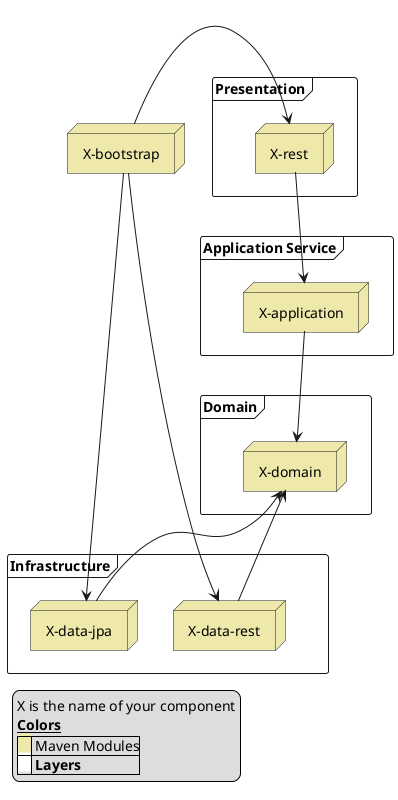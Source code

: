 @startuml
skinparam nodeBackgroundColor #PaleGoldenRod

frame Presentation {
    node "X-rest" as rest
'    node "X-message" as mess
}
frame "Application Service" as AS {
    node "X-application" as application
}
frame Domain {
    node "X-domain" as domain
}
frame Infrastructure {
    node "X-data-jpa" as jpa
    node "X-data-rest" as drest
'    node "X-event" as event
}

node "X-bootstrap" as bootstrap

Presentation -[hidden]- AS
AS -[hidden]- Domain
Domain -[hidden]- Infrastructure

rest --> application
'mess --> application

application --> domain

jpa -up-> domain
drest -up-> domain
'event -up-> domain

'bootstrap -> mess
bootstrap -> rest
bootstrap --> drest
bootstrap --> jpa
'bootstrap --> event

legend left
X is the name of your component
<b><u>Colors</u></b>
|<back:PaleGoldenRod>    </back>| Maven Modules|
|<back:White>    </back>| <b>Layers</b>|
end legend

@enduml